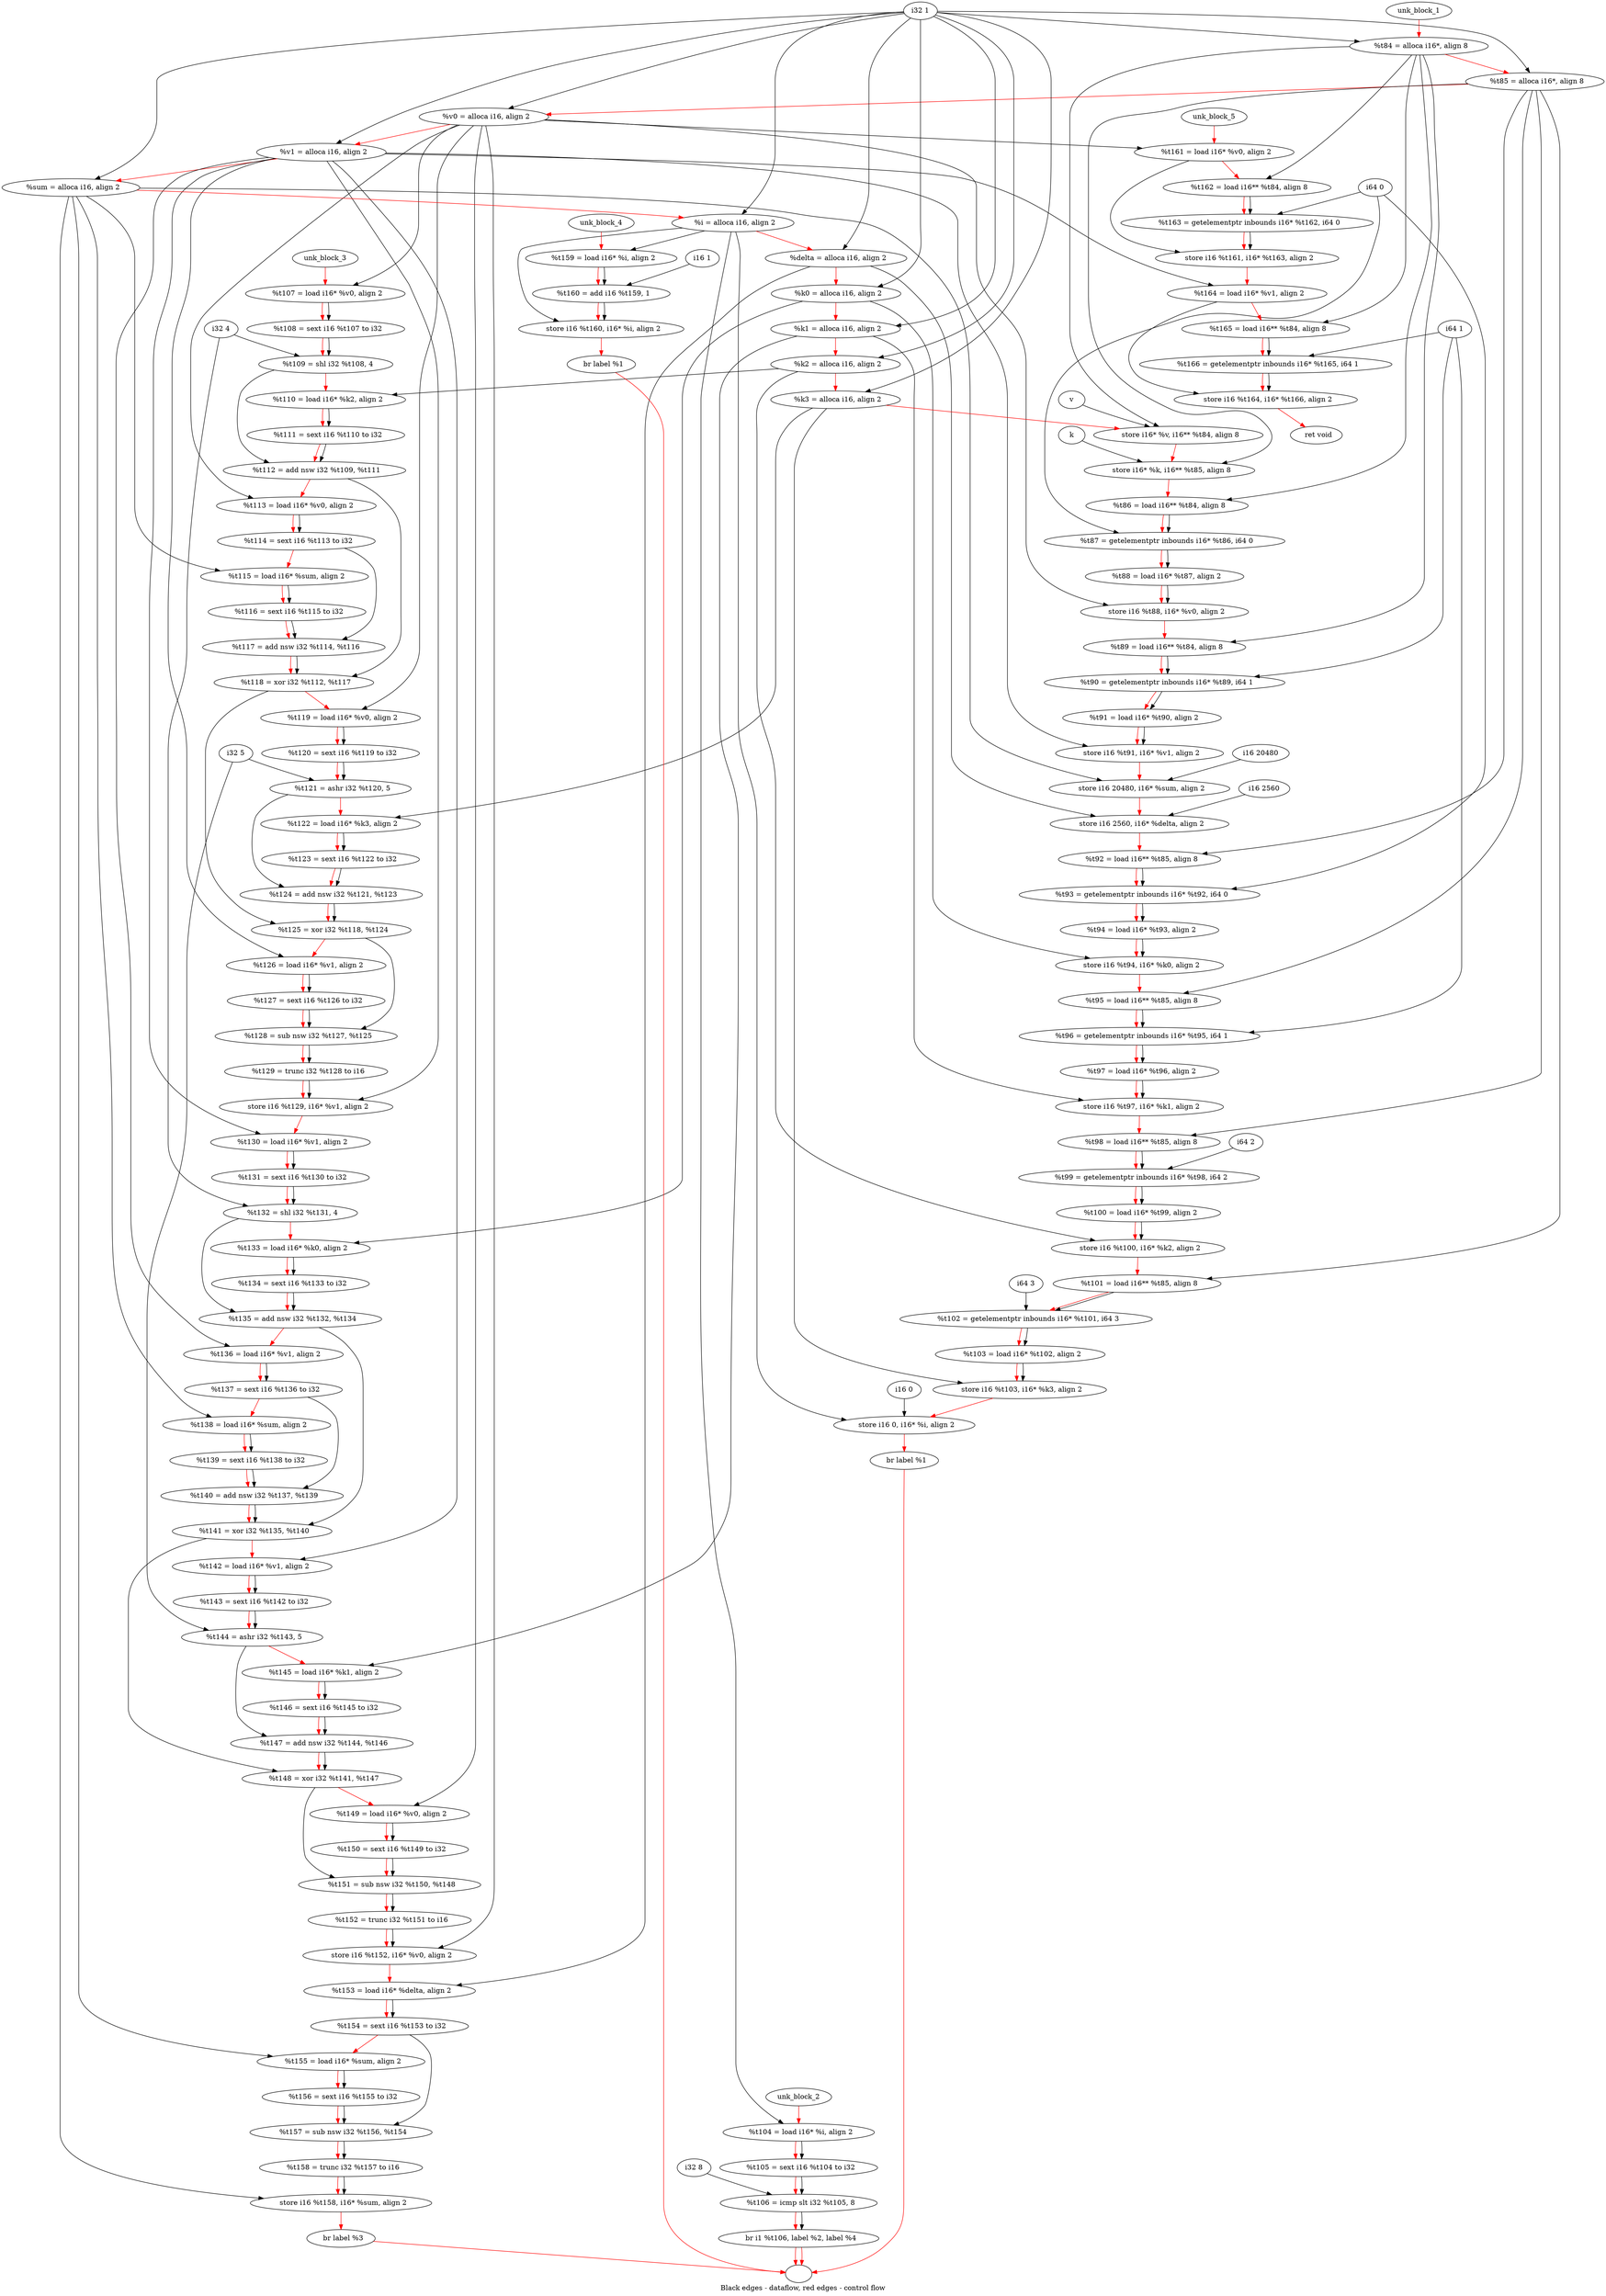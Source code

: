 digraph G {
compound=true
label="Black edges - dataflow, red edges - control flow"
"t84" [label="  %t84 = alloca i16*, align 8"]
"t85" [label="  %t85 = alloca i16*, align 8"]
"v0" [label="  %v0 = alloca i16, align 2"]
"v1" [label="  %v1 = alloca i16, align 2"]
"sum" [label="  %sum = alloca i16, align 2"]
"i" [label="  %i = alloca i16, align 2"]
"delta" [label="  %delta = alloca i16, align 2"]
"k0" [label="  %k0 = alloca i16, align 2"]
"k1" [label="  %k1 = alloca i16, align 2"]
"k2" [label="  %k2 = alloca i16, align 2"]
"k3" [label="  %k3 = alloca i16, align 2"]
"_1" [label="  store i16* %v, i16** %t84, align 8"]
"_2" [label="  store i16* %k, i16** %t85, align 8"]
"t86" [label="  %t86 = load i16** %t84, align 8"]
"t87" [label="  %t87 = getelementptr inbounds i16* %t86, i64 0"]
"t88" [label="  %t88 = load i16* %t87, align 2"]
"_3" [label="  store i16 %t88, i16* %v0, align 2"]
"t89" [label="  %t89 = load i16** %t84, align 8"]
"t90" [label="  %t90 = getelementptr inbounds i16* %t89, i64 1"]
"t91" [label="  %t91 = load i16* %t90, align 2"]
"_4" [label="  store i16 %t91, i16* %v1, align 2"]
"_5" [label="  store i16 20480, i16* %sum, align 2"]
"_6" [label="  store i16 2560, i16* %delta, align 2"]
"t92" [label="  %t92 = load i16** %t85, align 8"]
"t93" [label="  %t93 = getelementptr inbounds i16* %t92, i64 0"]
"t94" [label="  %t94 = load i16* %t93, align 2"]
"_7" [label="  store i16 %t94, i16* %k0, align 2"]
"t95" [label="  %t95 = load i16** %t85, align 8"]
"t96" [label="  %t96 = getelementptr inbounds i16* %t95, i64 1"]
"t97" [label="  %t97 = load i16* %t96, align 2"]
"_8" [label="  store i16 %t97, i16* %k1, align 2"]
"t98" [label="  %t98 = load i16** %t85, align 8"]
"t99" [label="  %t99 = getelementptr inbounds i16* %t98, i64 2"]
"t100" [label="  %t100 = load i16* %t99, align 2"]
"_9" [label="  store i16 %t100, i16* %k2, align 2"]
"t101" [label="  %t101 = load i16** %t85, align 8"]
"t102" [label="  %t102 = getelementptr inbounds i16* %t101, i64 3"]
"t103" [label="  %t103 = load i16* %t102, align 2"]
"_10" [label="  store i16 %t103, i16* %k3, align 2"]
"_11" [label="  store i16 0, i16* %i, align 2"]
"_12" [label="  br label %1"]
"unk_block_1" -> "t84"[color=red]
"i32 1" -> "t84"
"t84" -> "t85"[color=red weight=2]
"i32 1" -> "t85"
"t85" -> "v0"[color=red weight=2]
"i32 1" -> "v0"
"v0" -> "v1"[color=red weight=2]
"i32 1" -> "v1"
"v1" -> "sum"[color=red weight=2]
"i32 1" -> "sum"
"sum" -> "i"[color=red weight=2]
"i32 1" -> "i"
"i" -> "delta"[color=red weight=2]
"i32 1" -> "delta"
"delta" -> "k0"[color=red weight=2]
"i32 1" -> "k0"
"k0" -> "k1"[color=red weight=2]
"i32 1" -> "k1"
"k1" -> "k2"[color=red weight=2]
"i32 1" -> "k2"
"k2" -> "k3"[color=red weight=2]
"i32 1" -> "k3"
"k3" -> "_1"[color=red weight=2]
"v" -> "_1"
"t84" -> "_1"
"_1" -> "_2"[color=red weight=2]
"k" -> "_2"
"t85" -> "_2"
"_2" -> "t86"[color=red weight=2]
"t84" -> "t86"
"t86" -> "t87"[color=red weight=2]
"t86" -> "t87"
"i64 0" -> "t87"
"t87" -> "t88"[color=red weight=2]
"t87" -> "t88"
"t88" -> "_3"[color=red weight=2]
"t88" -> "_3"
"v0" -> "_3"
"_3" -> "t89"[color=red weight=2]
"t84" -> "t89"
"t89" -> "t90"[color=red weight=2]
"t89" -> "t90"
"i64 1" -> "t90"
"t90" -> "t91"[color=red weight=2]
"t90" -> "t91"
"t91" -> "_4"[color=red weight=2]
"t91" -> "_4"
"v1" -> "_4"
"_4" -> "_5"[color=red weight=2]
"i16 20480" -> "_5"
"sum" -> "_5"
"_5" -> "_6"[color=red weight=2]
"i16 2560" -> "_6"
"delta" -> "_6"
"_6" -> "t92"[color=red weight=2]
"t85" -> "t92"
"t92" -> "t93"[color=red weight=2]
"t92" -> "t93"
"i64 0" -> "t93"
"t93" -> "t94"[color=red weight=2]
"t93" -> "t94"
"t94" -> "_7"[color=red weight=2]
"t94" -> "_7"
"k0" -> "_7"
"_7" -> "t95"[color=red weight=2]
"t85" -> "t95"
"t95" -> "t96"[color=red weight=2]
"t95" -> "t96"
"i64 1" -> "t96"
"t96" -> "t97"[color=red weight=2]
"t96" -> "t97"
"t97" -> "_8"[color=red weight=2]
"t97" -> "_8"
"k1" -> "_8"
"_8" -> "t98"[color=red weight=2]
"t85" -> "t98"
"t98" -> "t99"[color=red weight=2]
"t98" -> "t99"
"i64 2" -> "t99"
"t99" -> "t100"[color=red weight=2]
"t99" -> "t100"
"t100" -> "_9"[color=red weight=2]
"t100" -> "_9"
"k2" -> "_9"
"_9" -> "t101"[color=red weight=2]
"t85" -> "t101"
"t101" -> "t102"[color=red weight=2]
"t101" -> "t102"
"i64 3" -> "t102"
"t102" -> "t103"[color=red weight=2]
"t102" -> "t103"
"t103" -> "_10"[color=red weight=2]
"t103" -> "_10"
"k3" -> "_10"
"_10" -> "_11"[color=red weight=2]
"i16 0" -> "_11"
"i" -> "_11"
"_11" -> "_12"[color=red weight=2]
"_12" -> ""[color=red]

"t104" [label="  %t104 = load i16* %i, align 2"]
"t105" [label="  %t105 = sext i16 %t104 to i32"]
"t106" [label="  %t106 = icmp slt i32 %t105, 8"]
"_13" [label="  br i1 %t106, label %2, label %4"]
"unk_block_2" -> "t104"[color=red]
"i" -> "t104"
"t104" -> "t105"[color=red weight=2]
"t104" -> "t105"
"t105" -> "t106"[color=red weight=2]
"t105" -> "t106"
"i32 8" -> "t106"
"t106" -> "_13"[color=red weight=2]
"t106" -> "_13"
"_13" -> ""[color=red]
"_13" -> ""[color=red]

"t107" [label="  %t107 = load i16* %v0, align 2"]
"t108" [label="  %t108 = sext i16 %t107 to i32"]
"t109" [label="  %t109 = shl i32 %t108, 4"]
"t110" [label="  %t110 = load i16* %k2, align 2"]
"t111" [label="  %t111 = sext i16 %t110 to i32"]
"t112" [label="  %t112 = add nsw i32 %t109, %t111"]
"t113" [label="  %t113 = load i16* %v0, align 2"]
"t114" [label="  %t114 = sext i16 %t113 to i32"]
"t115" [label="  %t115 = load i16* %sum, align 2"]
"t116" [label="  %t116 = sext i16 %t115 to i32"]
"t117" [label="  %t117 = add nsw i32 %t114, %t116"]
"t118" [label="  %t118 = xor i32 %t112, %t117"]
"t119" [label="  %t119 = load i16* %v0, align 2"]
"t120" [label="  %t120 = sext i16 %t119 to i32"]
"t121" [label="  %t121 = ashr i32 %t120, 5"]
"t122" [label="  %t122 = load i16* %k3, align 2"]
"t123" [label="  %t123 = sext i16 %t122 to i32"]
"t124" [label="  %t124 = add nsw i32 %t121, %t123"]
"t125" [label="  %t125 = xor i32 %t118, %t124"]
"t126" [label="  %t126 = load i16* %v1, align 2"]
"t127" [label="  %t127 = sext i16 %t126 to i32"]
"t128" [label="  %t128 = sub nsw i32 %t127, %t125"]
"t129" [label="  %t129 = trunc i32 %t128 to i16"]
"_14" [label="  store i16 %t129, i16* %v1, align 2"]
"t130" [label="  %t130 = load i16* %v1, align 2"]
"t131" [label="  %t131 = sext i16 %t130 to i32"]
"t132" [label="  %t132 = shl i32 %t131, 4"]
"t133" [label="  %t133 = load i16* %k0, align 2"]
"t134" [label="  %t134 = sext i16 %t133 to i32"]
"t135" [label="  %t135 = add nsw i32 %t132, %t134"]
"t136" [label="  %t136 = load i16* %v1, align 2"]
"t137" [label="  %t137 = sext i16 %t136 to i32"]
"t138" [label="  %t138 = load i16* %sum, align 2"]
"t139" [label="  %t139 = sext i16 %t138 to i32"]
"t140" [label="  %t140 = add nsw i32 %t137, %t139"]
"t141" [label="  %t141 = xor i32 %t135, %t140"]
"t142" [label="  %t142 = load i16* %v1, align 2"]
"t143" [label="  %t143 = sext i16 %t142 to i32"]
"t144" [label="  %t144 = ashr i32 %t143, 5"]
"t145" [label="  %t145 = load i16* %k1, align 2"]
"t146" [label="  %t146 = sext i16 %t145 to i32"]
"t147" [label="  %t147 = add nsw i32 %t144, %t146"]
"t148" [label="  %t148 = xor i32 %t141, %t147"]
"t149" [label="  %t149 = load i16* %v0, align 2"]
"t150" [label="  %t150 = sext i16 %t149 to i32"]
"t151" [label="  %t151 = sub nsw i32 %t150, %t148"]
"t152" [label="  %t152 = trunc i32 %t151 to i16"]
"_15" [label="  store i16 %t152, i16* %v0, align 2"]
"t153" [label="  %t153 = load i16* %delta, align 2"]
"t154" [label="  %t154 = sext i16 %t153 to i32"]
"t155" [label="  %t155 = load i16* %sum, align 2"]
"t156" [label="  %t156 = sext i16 %t155 to i32"]
"t157" [label="  %t157 = sub nsw i32 %t156, %t154"]
"t158" [label="  %t158 = trunc i32 %t157 to i16"]
"_16" [label="  store i16 %t158, i16* %sum, align 2"]
"_17" [label="  br label %3"]
"unk_block_3" -> "t107"[color=red]
"v0" -> "t107"
"t107" -> "t108"[color=red weight=2]
"t107" -> "t108"
"t108" -> "t109"[color=red weight=2]
"t108" -> "t109"
"i32 4" -> "t109"
"t109" -> "t110"[color=red weight=2]
"k2" -> "t110"
"t110" -> "t111"[color=red weight=2]
"t110" -> "t111"
"t111" -> "t112"[color=red weight=2]
"t109" -> "t112"
"t111" -> "t112"
"t112" -> "t113"[color=red weight=2]
"v0" -> "t113"
"t113" -> "t114"[color=red weight=2]
"t113" -> "t114"
"t114" -> "t115"[color=red weight=2]
"sum" -> "t115"
"t115" -> "t116"[color=red weight=2]
"t115" -> "t116"
"t116" -> "t117"[color=red weight=2]
"t114" -> "t117"
"t116" -> "t117"
"t117" -> "t118"[color=red weight=2]
"t112" -> "t118"
"t117" -> "t118"
"t118" -> "t119"[color=red weight=2]
"v0" -> "t119"
"t119" -> "t120"[color=red weight=2]
"t119" -> "t120"
"t120" -> "t121"[color=red weight=2]
"t120" -> "t121"
"i32 5" -> "t121"
"t121" -> "t122"[color=red weight=2]
"k3" -> "t122"
"t122" -> "t123"[color=red weight=2]
"t122" -> "t123"
"t123" -> "t124"[color=red weight=2]
"t121" -> "t124"
"t123" -> "t124"
"t124" -> "t125"[color=red weight=2]
"t118" -> "t125"
"t124" -> "t125"
"t125" -> "t126"[color=red weight=2]
"v1" -> "t126"
"t126" -> "t127"[color=red weight=2]
"t126" -> "t127"
"t127" -> "t128"[color=red weight=2]
"t127" -> "t128"
"t125" -> "t128"
"t128" -> "t129"[color=red weight=2]
"t128" -> "t129"
"t129" -> "_14"[color=red weight=2]
"t129" -> "_14"
"v1" -> "_14"
"_14" -> "t130"[color=red weight=2]
"v1" -> "t130"
"t130" -> "t131"[color=red weight=2]
"t130" -> "t131"
"t131" -> "t132"[color=red weight=2]
"t131" -> "t132"
"i32 4" -> "t132"
"t132" -> "t133"[color=red weight=2]
"k0" -> "t133"
"t133" -> "t134"[color=red weight=2]
"t133" -> "t134"
"t134" -> "t135"[color=red weight=2]
"t132" -> "t135"
"t134" -> "t135"
"t135" -> "t136"[color=red weight=2]
"v1" -> "t136"
"t136" -> "t137"[color=red weight=2]
"t136" -> "t137"
"t137" -> "t138"[color=red weight=2]
"sum" -> "t138"
"t138" -> "t139"[color=red weight=2]
"t138" -> "t139"
"t139" -> "t140"[color=red weight=2]
"t137" -> "t140"
"t139" -> "t140"
"t140" -> "t141"[color=red weight=2]
"t135" -> "t141"
"t140" -> "t141"
"t141" -> "t142"[color=red weight=2]
"v1" -> "t142"
"t142" -> "t143"[color=red weight=2]
"t142" -> "t143"
"t143" -> "t144"[color=red weight=2]
"t143" -> "t144"
"i32 5" -> "t144"
"t144" -> "t145"[color=red weight=2]
"k1" -> "t145"
"t145" -> "t146"[color=red weight=2]
"t145" -> "t146"
"t146" -> "t147"[color=red weight=2]
"t144" -> "t147"
"t146" -> "t147"
"t147" -> "t148"[color=red weight=2]
"t141" -> "t148"
"t147" -> "t148"
"t148" -> "t149"[color=red weight=2]
"v0" -> "t149"
"t149" -> "t150"[color=red weight=2]
"t149" -> "t150"
"t150" -> "t151"[color=red weight=2]
"t150" -> "t151"
"t148" -> "t151"
"t151" -> "t152"[color=red weight=2]
"t151" -> "t152"
"t152" -> "_15"[color=red weight=2]
"t152" -> "_15"
"v0" -> "_15"
"_15" -> "t153"[color=red weight=2]
"delta" -> "t153"
"t153" -> "t154"[color=red weight=2]
"t153" -> "t154"
"t154" -> "t155"[color=red weight=2]
"sum" -> "t155"
"t155" -> "t156"[color=red weight=2]
"t155" -> "t156"
"t156" -> "t157"[color=red weight=2]
"t156" -> "t157"
"t154" -> "t157"
"t157" -> "t158"[color=red weight=2]
"t157" -> "t158"
"t158" -> "_16"[color=red weight=2]
"t158" -> "_16"
"sum" -> "_16"
"_16" -> "_17"[color=red weight=2]
"_17" -> ""[color=red]

"t159" [label="  %t159 = load i16* %i, align 2"]
"t160" [label="  %t160 = add i16 %t159, 1"]
"_18" [label="  store i16 %t160, i16* %i, align 2"]
"_19" [label="  br label %1"]
"unk_block_4" -> "t159"[color=red]
"i" -> "t159"
"t159" -> "t160"[color=red weight=2]
"t159" -> "t160"
"i16 1" -> "t160"
"t160" -> "_18"[color=red weight=2]
"t160" -> "_18"
"i" -> "_18"
"_18" -> "_19"[color=red weight=2]
"_19" -> ""[color=red]

"t161" [label="  %t161 = load i16* %v0, align 2"]
"t162" [label="  %t162 = load i16** %t84, align 8"]
"t163" [label="  %t163 = getelementptr inbounds i16* %t162, i64 0"]
"_20" [label="  store i16 %t161, i16* %t163, align 2"]
"t164" [label="  %t164 = load i16* %v1, align 2"]
"t165" [label="  %t165 = load i16** %t84, align 8"]
"t166" [label="  %t166 = getelementptr inbounds i16* %t165, i64 1"]
"_21" [label="  store i16 %t164, i16* %t166, align 2"]
"_22" [label="  ret void"]
"unk_block_5" -> "t161"[color=red]
"v0" -> "t161"
"t161" -> "t162"[color=red weight=2]
"t84" -> "t162"
"t162" -> "t163"[color=red weight=2]
"t162" -> "t163"
"i64 0" -> "t163"
"t163" -> "_20"[color=red weight=2]
"t161" -> "_20"
"t163" -> "_20"
"_20" -> "t164"[color=red weight=2]
"v1" -> "t164"
"t164" -> "t165"[color=red weight=2]
"t84" -> "t165"
"t165" -> "t166"[color=red weight=2]
"t165" -> "t166"
"i64 1" -> "t166"
"t166" -> "_21"[color=red weight=2]
"t164" -> "_21"
"t166" -> "_21"
"_21" -> "_22"[color=red weight=2]

}
